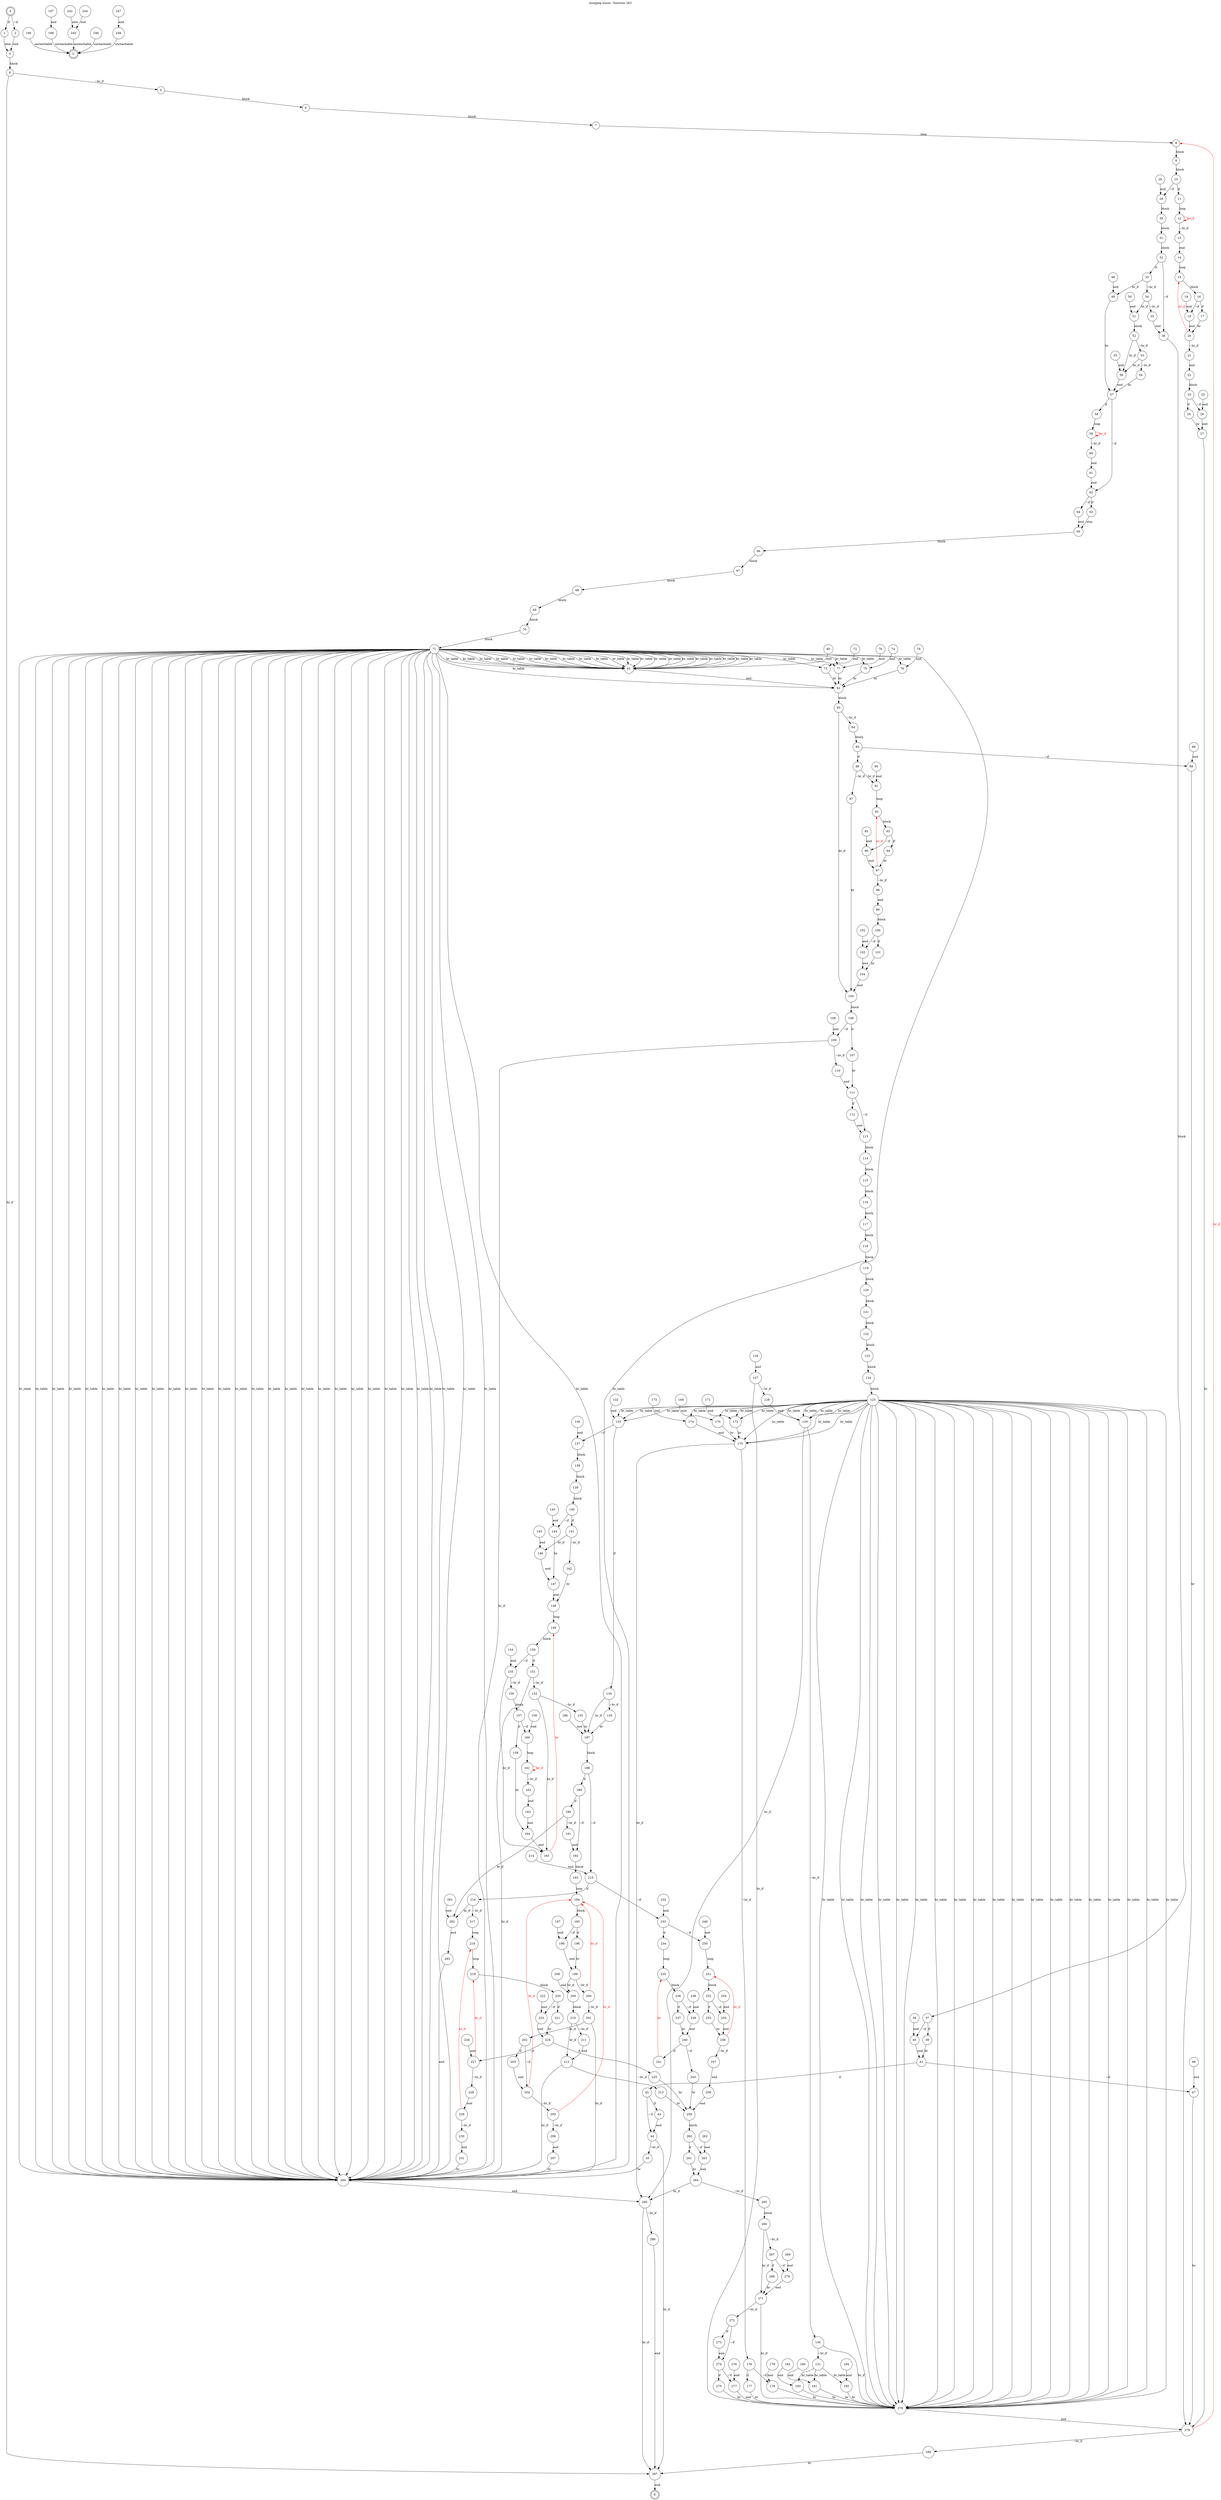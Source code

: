 digraph finite_state_machine {
    label = "mozjpeg.wasm - function 263"
    labelloc =  t
    labelfontsize = 16
    labelfontcolor = black
    labelfontname = "Helvetica"
    node [shape = doublecircle]; 0 E U ;
    node [shape = circle];
    0 -> 1[label="if"];
    0 -> 2[label="~if"];
    1 -> 3[label="else"];
    2 -> 3[label="end"];
    3 -> 4[label="block"];
    4 -> 5[label="~br_if"];
    4 -> 287[label="br_if"];
    5 -> 6[label="block"];
    6 -> 7[label="block"];
    7 -> 8[label="loop"];
    8 -> 9[label="block"];
    9 -> 10[label="block"];
    10 -> 11[label="if"];
    10 -> 29[label="~if"];
    11 -> 12[label="loop"];
    12 -> 13[label="~br_if"];
    12 -> 12[color="red" fontcolor="red" label="br_if"];
    13 -> 14[label="end"];
    14 -> 15[label="loop"];
    15 -> 16[label="block"];
    16 -> 17[label="if"];
    16 -> 19[label="~if"];
    17 -> 20[label="br"];
    18 -> 19[label="end"];
    19 -> 20[label="end"];
    20 -> 21[label="~br_if"];
    20 -> 15[color="red" fontcolor="red" label="br_if"];
    21 -> 22[label="end"];
    22 -> 23[label="block"];
    23 -> 24[label="if"];
    23 -> 26[label="~if"];
    24 -> 27[label="br"];
    25 -> 26[label="end"];
    26 -> 27[label="end"];
    27 -> 279[label="br"];
    28 -> 29[label="end"];
    29 -> 30[label="block"];
    30 -> 31[label="block"];
    31 -> 32[label="block"];
    32 -> 33[label="if"];
    32 -> 36[label="~if"];
    33 -> 34[label="~br_if"];
    33 -> 49[label="br_if"];
    34 -> 35[label="~br_if"];
    34 -> 51[label="br_if"];
    35 -> 36[label="end"];
    36 -> 37[label="block"];
    37 -> 38[label="if"];
    37 -> 40[label="~if"];
    38 -> 41[label="br"];
    39 -> 40[label="end"];
    40 -> 41[label="end"];
    41 -> 42[label="if"];
    41 -> 47[label="~if"];
    42 -> 43[label="if"];
    42 -> 44[label="~if"];
    43 -> 44[label="end"];
    44 -> 45[label="~br_if"];
    44 -> 287[label="br_if"];
    45 -> 284[label="br"];
    46 -> 47[label="end"];
    47 -> 279[label="br"];
    48 -> 49[label="end"];
    49 -> 57[label="br"];
    50 -> 51[label="end"];
    51 -> 52[label="block"];
    52 -> 53[label="~br_if"];
    52 -> 56[label="br_if"];
    53 -> 54[label="~br_if"];
    53 -> 56[label="br_if"];
    54 -> 57[label="br"];
    55 -> 56[label="end"];
    56 -> 57[label="end"];
    57 -> 58[label="if"];
    57 -> 62[label="~if"];
    58 -> 59[label="loop"];
    59 -> 60[label="~br_if"];
    59 -> 59[color="red" fontcolor="red" label="br_if"];
    60 -> 61[label="end"];
    61 -> 62[label="end"];
    62 -> 63[label="if"];
    62 -> 64[label="~if"];
    63 -> 65[label="else"];
    64 -> 65[label="end"];
    65 -> 66[label="block"];
    66 -> 67[label="block"];
    67 -> 68[label="block"];
    68 -> 69[label="block"];
    69 -> 70[label="block"];
    70 -> 71[label="block"];
    71 -> 81[label="br_table"];
    71 -> 284[label="br_table"];
    71 -> 81[label="br_table"];
    71 -> 284[label="br_table"];
    71 -> 81[label="br_table"];
    71 -> 81[label="br_table"];
    71 -> 81[label="br_table"];
    71 -> 284[label="br_table"];
    71 -> 284[label="br_table"];
    71 -> 284[label="br_table"];
    71 -> 284[label="br_table"];
    71 -> 79[label="br_table"];
    71 -> 284[label="br_table"];
    71 -> 284[label="br_table"];
    71 -> 284[label="br_table"];
    71 -> 284[label="br_table"];
    71 -> 284[label="br_table"];
    71 -> 284[label="br_table"];
    71 -> 81[label="br_table"];
    71 -> 284[label="br_table"];
    71 -> 284[label="br_table"];
    71 -> 284[label="br_table"];
    71 -> 284[label="br_table"];
    71 -> 81[label="br_table"];
    71 -> 284[label="br_table"];
    71 -> 284[label="br_table"];
    71 -> 81[label="br_table"];
    71 -> 284[label="br_table"];
    71 -> 284[label="br_table"];
    71 -> 284[label="br_table"];
    71 -> 284[label="br_table"];
    71 -> 284[label="br_table"];
    71 -> 81[label="br_table"];
    71 -> 284[label="br_table"];
    71 -> 81[label="br_table"];
    71 -> 81[label="br_table"];
    71 -> 81[label="br_table"];
    71 -> 81[label="br_table"];
    71 -> 81[label="br_table"];
    71 -> 73[label="br_table"];
    71 -> 81[label="br_table"];
    71 -> 82[label="br_table"];
    71 -> 284[label="br_table"];
    71 -> 75[label="br_table"];
    71 -> 284[label="br_table"];
    71 -> 81[label="br_table"];
    71 -> 81[label="br_table"];
    71 -> 81[label="br_table"];
    71 -> 284[label="br_table"];
    71 -> 284[label="br_table"];
    71 -> 81[label="br_table"];
    71 -> 77[label="br_table"];
    71 -> 81[label="br_table"];
    71 -> 284[label="br_table"];
    71 -> 284[label="br_table"];
    71 -> 81[label="br_table"];
    71 -> 284[label="br_table"];
    71 -> 77[label="br_table"];
    72 -> 73[label="end"];
    73 -> 82[label="br"];
    74 -> 75[label="end"];
    75 -> 82[label="br"];
    76 -> 77[label="end"];
    77 -> 82[label="br"];
    78 -> 79[label="end"];
    79 -> 82[label="br"];
    80 -> 81[label="end"];
    81 -> 82[label="end"];
    82 -> 83[label="block"];
    83 -> 84[label="~br_if"];
    83 -> 105[label="br_if"];
    84 -> 85[label="block"];
    85 -> 86[label="if"];
    85 -> 89[label="~if"];
    86 -> 87[label="~br_if"];
    86 -> 91[label="br_if"];
    87 -> 105[label="br"];
    88 -> 89[label="end"];
    89 -> 279[label="br"];
    90 -> 91[label="end"];
    91 -> 92[label="loop"];
    92 -> 93[label="block"];
    93 -> 94[label="if"];
    93 -> 96[label="~if"];
    94 -> 97[label="br"];
    95 -> 96[label="end"];
    96 -> 97[label="end"];
    97 -> 98[label="~br_if"];
    97 -> 92[color="red" fontcolor="red" label="br_if"];
    98 -> 99[label="end"];
    99 -> 100[label="block"];
    100 -> 101[label="if"];
    100 -> 103[label="~if"];
    101 -> 104[label="br"];
    102 -> 103[label="end"];
    103 -> 104[label="end"];
    104 -> 105[label="end"];
    105 -> 106[label="block"];
    106 -> 107[label="if"];
    106 -> 109[label="~if"];
    107 -> 111[label="br"];
    108 -> 109[label="end"];
    109 -> 110[label="~br_if"];
    109 -> 284[label="br_if"];
    110 -> 111[label="end"];
    111 -> 112[label="if"];
    111 -> 113[label="~if"];
    112 -> 113[label="end"];
    113 -> 114[label="block"];
    114 -> 115[label="block"];
    115 -> 116[label="block"];
    116 -> 117[label="block"];
    117 -> 118[label="block"];
    118 -> 119[label="block"];
    119 -> 120[label="block"];
    120 -> 121[label="block"];
    121 -> 122[label="block"];
    122 -> 123[label="block"];
    123 -> 124[label="block"];
    124 -> 125[label="block"];
    125 -> 175[label="br_table"];
    125 -> 278[label="br_table"];
    125 -> 278[label="br_table"];
    125 -> 133[label="br_table"];
    125 -> 278[label="br_table"];
    125 -> 278[label="br_table"];
    125 -> 278[label="br_table"];
    125 -> 278[label="br_table"];
    125 -> 278[label="br_table"];
    125 -> 129[label="br_table"];
    125 -> 278[label="br_table"];
    125 -> 133[label="br_table"];
    125 -> 172[label="br_table"];
    125 -> 129[label="br_table"];
    125 -> 129[label="br_table"];
    125 -> 129[label="br_table"];
    125 -> 278[label="br_table"];
    125 -> 174[label="br_table"];
    125 -> 278[label="br_table"];
    125 -> 278[label="br_table"];
    125 -> 278[label="br_table"];
    125 -> 278[label="br_table"];
    125 -> 278[label="br_table"];
    125 -> 170[label="br_table"];
    125 -> 175[label="br_table"];
    125 -> 278[label="br_table"];
    125 -> 278[label="br_table"];
    125 -> 133[label="br_table"];
    125 -> 278[label="br_table"];
    125 -> 172[label="br_table"];
    125 -> 278[label="br_table"];
    125 -> 278[label="br_table"];
    125 -> 175[label="br_table"];
    126 -> 127[label="end"];
    127 -> 128[label="~br_if"];
    127 -> 278[label="br_if"];
    128 -> 129[label="end"];
    129 -> 130[label="~br_if"];
    129 -> 285[label="br_if"];
    130 -> 131[label="~br_if"];
    130 -> 278[label="br_if"];
    131 -> 181[label="br_table"];
    131 -> 183[label="br_table"];
    131 -> 185[label="br_table"];
    132 -> 133[label="end"];
    133 -> 134[label="if"];
    133 -> 137[label="~if"];
    134 -> 135[label="~br_if"];
    134 -> 187[label="br_if"];
    135 -> 187[label="br"];
    136 -> 137[label="end"];
    137 -> 138[label="block"];
    138 -> 139[label="block"];
    139 -> 140[label="block"];
    140 -> 141[label="if"];
    140 -> 144[label="~if"];
    141 -> 142[label="~br_if"];
    141 -> 146[label="br_if"];
    142 -> 148[label="br"];
    143 -> 144[label="end"];
    144 -> 147[label="br"];
    145 -> 146[label="end"];
    146 -> 147[label="end"];
    147 -> 148[label="end"];
    148 -> 149[label="loop"];
    149 -> 150[label="block"];
    150 -> 151[label="if"];
    150 -> 155[label="~if"];
    151 -> 152[label="~br_if"];
    151 -> 284[label="br_if"];
    152 -> 153[label="~br_if"];
    152 -> 165[label="br_if"];
    153 -> 187[label="br"];
    154 -> 155[label="end"];
    155 -> 156[label="~br_if"];
    155 -> 165[label="br_if"];
    156 -> 157[label="block"];
    157 -> 158[label="if"];
    157 -> 160[label="~if"];
    158 -> 164[label="br"];
    159 -> 160[label="end"];
    160 -> 161[label="loop"];
    161 -> 162[label="~br_if"];
    161 -> 161[color="red" fontcolor="red" label="br_if"];
    162 -> 163[label="end"];
    163 -> 164[label="end"];
    164 -> 165[label="end"];
    165 -> 149[color="red" fontcolor="red" label="br"];
    166 -> U[label="unreachable"];
    167 -> 168[label="end"];
    168 -> U[label="unreachable"];
    169 -> 170[label="end"];
    170 -> 175[label="br"];
    171 -> 172[label="end"];
    172 -> 175[label="br"];
    173 -> 174[label="end"];
    174 -> 175[label="end"];
    175 -> 176[label="~br_if"];
    175 -> 285[label="br_if"];
    176 -> 177[label="if"];
    176 -> 179[label="~if"];
    177 -> 278[label="br"];
    178 -> 179[label="end"];
    179 -> 278[label="br"];
    180 -> 181[label="end"];
    181 -> 278[label="br"];
    182 -> 183[label="end"];
    183 -> 278[label="br"];
    184 -> 185[label="end"];
    185 -> 278[label="br"];
    186 -> 187[label="end"];
    187 -> 188[label="block"];
    188 -> 189[label="if"];
    188 -> 215[label="~if"];
    189 -> 190[label="if"];
    189 -> 192[label="~if"];
    190 -> 191[label="~br_if"];
    190 -> 282[label="br_if"];
    191 -> 192[label="end"];
    192 -> 193[label="block"];
    193 -> 194[label="loop"];
    194 -> 195[label="block"];
    195 -> 196[label="if"];
    195 -> 198[label="~if"];
    196 -> 199[label="br"];
    197 -> 198[label="end"];
    198 -> 199[label="end"];
    199 -> 200[label="~br_if"];
    199 -> 209[label="br_if"];
    200 -> 201[label="~br_if"];
    200 -> 194[color="red" fontcolor="red" label="br_if"];
    201 -> 202[label="~br_if"];
    201 -> 284[label="br_if"];
    202 -> 203[label="if"];
    202 -> 204[label="~if"];
    203 -> 204[label="end"];
    204 -> 205[label="~br_if"];
    204 -> 194[color="red" fontcolor="red" label="br_if"];
    205 -> 206[label="~br_if"];
    205 -> 194[color="red" fontcolor="red" label="br_if"];
    206 -> 207[label="end"];
    207 -> 284[label="br"];
    208 -> 209[label="end"];
    209 -> 210[label="block"];
    210 -> 211[label="~br_if"];
    210 -> 212[label="br_if"];
    211 -> 212[label="end"];
    212 -> 213[label="~br_if"];
    212 -> 284[label="br_if"];
    213 -> 259[label="br"];
    214 -> 215[label="end"];
    215 -> 216[label="if"];
    215 -> 233[label="~if"];
    216 -> 217[label="~br_if"];
    216 -> 282[label="br_if"];
    217 -> 218[label="loop"];
    218 -> 219[label="loop"];
    219 -> 220[label="block"];
    220 -> 221[label="if"];
    220 -> 223[label="~if"];
    221 -> 224[label="br"];
    222 -> 223[label="end"];
    223 -> 224[label="end"];
    224 -> 225[label="if"];
    224 -> 227[label="~if"];
    225 -> 259[label="br"];
    226 -> 227[label="end"];
    227 -> 228[label="~br_if"];
    227 -> 219[color="red" fontcolor="red" label="br_if"];
    228 -> 229[label="end"];
    229 -> 230[label="~br_if"];
    229 -> 218[color="red" fontcolor="red" label="br_if"];
    230 -> 231[label="end"];
    231 -> 284[label="br"];
    232 -> 233[label="end"];
    233 -> 234[label="if"];
    233 -> 250[label="~if"];
    234 -> 235[label="loop"];
    235 -> 236[label="block"];
    236 -> 237[label="if"];
    236 -> 239[label="~if"];
    237 -> 240[label="br"];
    238 -> 239[label="end"];
    239 -> 240[label="end"];
    240 -> 241[label="if"];
    240 -> 243[label="~if"];
    241 -> 235[color="red" fontcolor="red" label="br"];
    242 -> 245[label="else"];
    243 -> 259[label="br"];
    244 -> 245[label="end"];
    245 -> U[label="unreachable"];
    246 -> U[label="unreachable"];
    247 -> 248[label="end"];
    248 -> U[label="unreachable"];
    249 -> 250[label="end"];
    250 -> 251[label="loop"];
    251 -> 252[label="block"];
    252 -> 253[label="if"];
    252 -> 255[label="~if"];
    253 -> 256[label="br"];
    254 -> 255[label="end"];
    255 -> 256[label="end"];
    256 -> 257[label="~br_if"];
    256 -> 251[color="red" fontcolor="red" label="br_if"];
    257 -> 258[label="end"];
    258 -> 259[label="end"];
    259 -> 260[label="block"];
    260 -> 261[label="if"];
    260 -> 263[label="~if"];
    261 -> 264[label="br"];
    262 -> 263[label="end"];
    263 -> 264[label="end"];
    264 -> 265[label="~br_if"];
    264 -> 285[label="br_if"];
    265 -> 266[label="block"];
    266 -> 267[label="~br_if"];
    266 -> 271[label="br_if"];
    267 -> 268[label="if"];
    267 -> 270[label="~if"];
    268 -> 271[label="br"];
    269 -> 270[label="end"];
    270 -> 271[label="end"];
    271 -> 272[label="~br_if"];
    271 -> 278[label="br_if"];
    272 -> 273[label="if"];
    272 -> 274[label="~if"];
    273 -> 274[label="end"];
    274 -> 275[label="if"];
    274 -> 277[label="~if"];
    275 -> 278[label="br"];
    276 -> 277[label="end"];
    277 -> 278[label="end"];
    278 -> 279[label="end"];
    279 -> 280[label="~br_if"];
    279 -> 8[color="red" fontcolor="red" label="br_if"];
    280 -> 287[label="br"];
    281 -> 282[label="end"];
    282 -> 283[label="end"];
    283 -> 284[label="end"];
    284 -> 285[label="end"];
    285 -> 286[label="~br_if"];
    285 -> 287[label="br_if"];
    286 -> 287[label="end"];
    287 -> E[label="end"];
}
